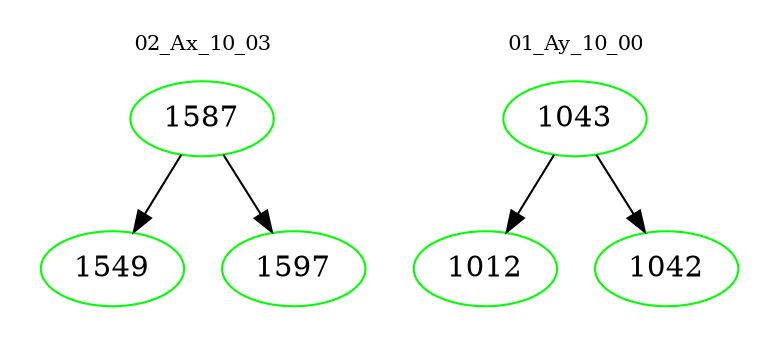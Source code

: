 digraph{
subgraph cluster_0 {
color = white
label = "02_Ax_10_03";
fontsize=10;
T0_1587 [label="1587", color="green"]
T0_1587 -> T0_1549 [color="black"]
T0_1549 [label="1549", color="green"]
T0_1587 -> T0_1597 [color="black"]
T0_1597 [label="1597", color="green"]
}
subgraph cluster_1 {
color = white
label = "01_Ay_10_00";
fontsize=10;
T1_1043 [label="1043", color="green"]
T1_1043 -> T1_1012 [color="black"]
T1_1012 [label="1012", color="green"]
T1_1043 -> T1_1042 [color="black"]
T1_1042 [label="1042", color="green"]
}
}
